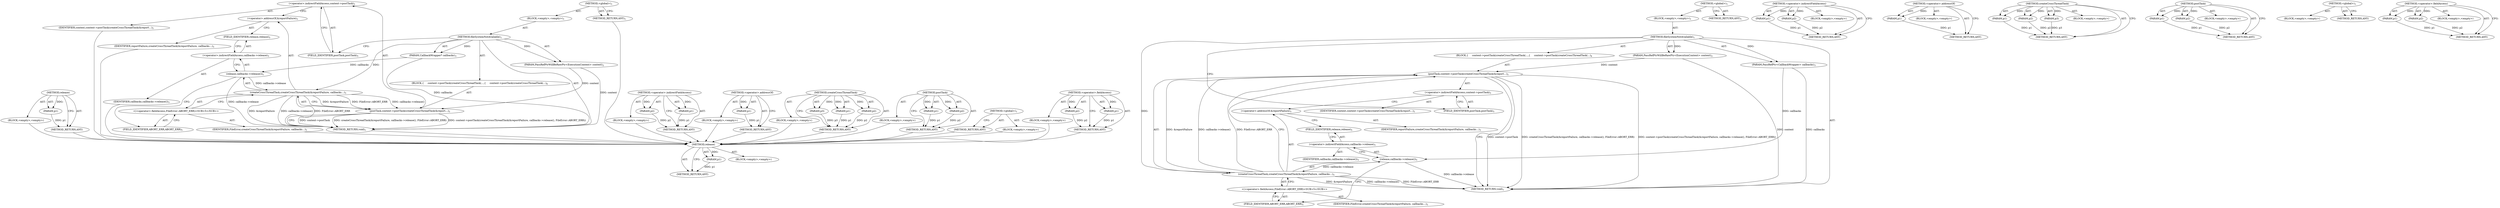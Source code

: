 digraph "&lt;operator&gt;.fieldAccess" {
vulnerable_67 [label=<(METHOD,release)>];
vulnerable_68 [label=<(PARAM,p1)>];
vulnerable_69 [label=<(BLOCK,&lt;empty&gt;,&lt;empty&gt;)>];
vulnerable_70 [label=<(METHOD_RETURN,ANY)>];
vulnerable_6 [label=<(METHOD,&lt;global&gt;)<SUB>1</SUB>>];
vulnerable_7 [label=<(BLOCK,&lt;empty&gt;,&lt;empty&gt;)<SUB>1</SUB>>];
vulnerable_8 [label=<(METHOD,fileSystemNotAvailable)<SUB>1</SUB>>];
vulnerable_9 [label=<(PARAM,PassRefPtrWillBeRawPtr&lt;ExecutionContext&gt; context)<SUB>2</SUB>>];
vulnerable_10 [label=<(PARAM,PassRefPtr&lt;CallbackWrapper&gt; callbacks)<SUB>3</SUB>>];
vulnerable_11 [label=<(BLOCK,{
     context-&gt;postTask(createCrossThreadTask(...,{
     context-&gt;postTask(createCrossThreadTask(...)<SUB>4</SUB>>];
vulnerable_12 [label=<(postTask,context-&gt;postTask(createCrossThreadTask(&amp;report...)<SUB>5</SUB>>];
vulnerable_13 [label=<(&lt;operator&gt;.indirectFieldAccess,context-&gt;postTask)<SUB>5</SUB>>];
vulnerable_14 [label=<(IDENTIFIER,context,context-&gt;postTask(createCrossThreadTask(&amp;report...)<SUB>5</SUB>>];
vulnerable_15 [label=<(FIELD_IDENTIFIER,postTask,postTask)<SUB>5</SUB>>];
vulnerable_16 [label=<(createCrossThreadTask,createCrossThreadTask(&amp;reportFailure, callbacks...)<SUB>5</SUB>>];
vulnerable_17 [label=<(&lt;operator&gt;.addressOf,&amp;reportFailure)<SUB>5</SUB>>];
vulnerable_18 [label=<(IDENTIFIER,reportFailure,createCrossThreadTask(&amp;reportFailure, callbacks...)<SUB>5</SUB>>];
vulnerable_19 [label=<(release,callbacks-&gt;release())<SUB>5</SUB>>];
vulnerable_20 [label=<(&lt;operator&gt;.indirectFieldAccess,callbacks-&gt;release)<SUB>5</SUB>>];
vulnerable_21 [label=<(IDENTIFIER,callbacks,callbacks-&gt;release())<SUB>5</SUB>>];
vulnerable_22 [label=<(FIELD_IDENTIFIER,release,release)<SUB>5</SUB>>];
vulnerable_23 [label="<(&lt;operator&gt;.fieldAccess,FileError::ABORT_ERR)<SUB>5</SUB>>"];
vulnerable_24 [label=<(IDENTIFIER,FileError,createCrossThreadTask(&amp;reportFailure, callbacks...)<SUB>5</SUB>>];
vulnerable_25 [label=<(FIELD_IDENTIFIER,ABORT_ERR,ABORT_ERR)<SUB>5</SUB>>];
vulnerable_26 [label=<(METHOD_RETURN,void)<SUB>1</SUB>>];
vulnerable_28 [label=<(METHOD_RETURN,ANY)<SUB>1</SUB>>];
vulnerable_52 [label=<(METHOD,&lt;operator&gt;.indirectFieldAccess)>];
vulnerable_53 [label=<(PARAM,p1)>];
vulnerable_54 [label=<(PARAM,p2)>];
vulnerable_55 [label=<(BLOCK,&lt;empty&gt;,&lt;empty&gt;)>];
vulnerable_56 [label=<(METHOD_RETURN,ANY)>];
vulnerable_63 [label=<(METHOD,&lt;operator&gt;.addressOf)>];
vulnerable_64 [label=<(PARAM,p1)>];
vulnerable_65 [label=<(BLOCK,&lt;empty&gt;,&lt;empty&gt;)>];
vulnerable_66 [label=<(METHOD_RETURN,ANY)>];
vulnerable_57 [label=<(METHOD,createCrossThreadTask)>];
vulnerable_58 [label=<(PARAM,p1)>];
vulnerable_59 [label=<(PARAM,p2)>];
vulnerable_60 [label=<(PARAM,p3)>];
vulnerable_61 [label=<(BLOCK,&lt;empty&gt;,&lt;empty&gt;)>];
vulnerable_62 [label=<(METHOD_RETURN,ANY)>];
vulnerable_47 [label=<(METHOD,postTask)>];
vulnerable_48 [label=<(PARAM,p1)>];
vulnerable_49 [label=<(PARAM,p2)>];
vulnerable_50 [label=<(BLOCK,&lt;empty&gt;,&lt;empty&gt;)>];
vulnerable_51 [label=<(METHOD_RETURN,ANY)>];
vulnerable_41 [label=<(METHOD,&lt;global&gt;)<SUB>1</SUB>>];
vulnerable_42 [label=<(BLOCK,&lt;empty&gt;,&lt;empty&gt;)>];
vulnerable_43 [label=<(METHOD_RETURN,ANY)>];
vulnerable_71 [label=<(METHOD,&lt;operator&gt;.fieldAccess)>];
vulnerable_72 [label=<(PARAM,p1)>];
vulnerable_73 [label=<(PARAM,p2)>];
vulnerable_74 [label=<(BLOCK,&lt;empty&gt;,&lt;empty&gt;)>];
vulnerable_75 [label=<(METHOD_RETURN,ANY)>];
fixed_67 [label=<(METHOD,release)>];
fixed_68 [label=<(PARAM,p1)>];
fixed_69 [label=<(BLOCK,&lt;empty&gt;,&lt;empty&gt;)>];
fixed_70 [label=<(METHOD_RETURN,ANY)>];
fixed_6 [label=<(METHOD,&lt;global&gt;)<SUB>1</SUB>>];
fixed_7 [label=<(BLOCK,&lt;empty&gt;,&lt;empty&gt;)<SUB>1</SUB>>];
fixed_8 [label=<(METHOD,fileSystemNotAvailable)<SUB>1</SUB>>];
fixed_9 [label=<(PARAM,PassRefPtrWillBeRawPtr&lt;ExecutionContext&gt; context)<SUB>2</SUB>>];
fixed_10 [label=<(PARAM,CallbackWrapper* callbacks)<SUB>3</SUB>>];
fixed_11 [label=<(BLOCK,{
     context-&gt;postTask(createCrossThreadTask(...,{
     context-&gt;postTask(createCrossThreadTask(...)<SUB>4</SUB>>];
fixed_12 [label=<(postTask,context-&gt;postTask(createCrossThreadTask(&amp;report...)<SUB>5</SUB>>];
fixed_13 [label=<(&lt;operator&gt;.indirectFieldAccess,context-&gt;postTask)<SUB>5</SUB>>];
fixed_14 [label=<(IDENTIFIER,context,context-&gt;postTask(createCrossThreadTask(&amp;report...)<SUB>5</SUB>>];
fixed_15 [label=<(FIELD_IDENTIFIER,postTask,postTask)<SUB>5</SUB>>];
fixed_16 [label=<(createCrossThreadTask,createCrossThreadTask(&amp;reportFailure, callbacks...)<SUB>5</SUB>>];
fixed_17 [label=<(&lt;operator&gt;.addressOf,&amp;reportFailure)<SUB>5</SUB>>];
fixed_18 [label=<(IDENTIFIER,reportFailure,createCrossThreadTask(&amp;reportFailure, callbacks...)<SUB>5</SUB>>];
fixed_19 [label=<(release,callbacks-&gt;release())<SUB>5</SUB>>];
fixed_20 [label=<(&lt;operator&gt;.indirectFieldAccess,callbacks-&gt;release)<SUB>5</SUB>>];
fixed_21 [label=<(IDENTIFIER,callbacks,callbacks-&gt;release())<SUB>5</SUB>>];
fixed_22 [label=<(FIELD_IDENTIFIER,release,release)<SUB>5</SUB>>];
fixed_23 [label="<(&lt;operator&gt;.fieldAccess,FileError::ABORT_ERR)<SUB>5</SUB>>"];
fixed_24 [label=<(IDENTIFIER,FileError,createCrossThreadTask(&amp;reportFailure, callbacks...)<SUB>5</SUB>>];
fixed_25 [label=<(FIELD_IDENTIFIER,ABORT_ERR,ABORT_ERR)<SUB>5</SUB>>];
fixed_26 [label=<(METHOD_RETURN,void)<SUB>1</SUB>>];
fixed_28 [label=<(METHOD_RETURN,ANY)<SUB>1</SUB>>];
fixed_52 [label=<(METHOD,&lt;operator&gt;.indirectFieldAccess)>];
fixed_53 [label=<(PARAM,p1)>];
fixed_54 [label=<(PARAM,p2)>];
fixed_55 [label=<(BLOCK,&lt;empty&gt;,&lt;empty&gt;)>];
fixed_56 [label=<(METHOD_RETURN,ANY)>];
fixed_63 [label=<(METHOD,&lt;operator&gt;.addressOf)>];
fixed_64 [label=<(PARAM,p1)>];
fixed_65 [label=<(BLOCK,&lt;empty&gt;,&lt;empty&gt;)>];
fixed_66 [label=<(METHOD_RETURN,ANY)>];
fixed_57 [label=<(METHOD,createCrossThreadTask)>];
fixed_58 [label=<(PARAM,p1)>];
fixed_59 [label=<(PARAM,p2)>];
fixed_60 [label=<(PARAM,p3)>];
fixed_61 [label=<(BLOCK,&lt;empty&gt;,&lt;empty&gt;)>];
fixed_62 [label=<(METHOD_RETURN,ANY)>];
fixed_47 [label=<(METHOD,postTask)>];
fixed_48 [label=<(PARAM,p1)>];
fixed_49 [label=<(PARAM,p2)>];
fixed_50 [label=<(BLOCK,&lt;empty&gt;,&lt;empty&gt;)>];
fixed_51 [label=<(METHOD_RETURN,ANY)>];
fixed_41 [label=<(METHOD,&lt;global&gt;)<SUB>1</SUB>>];
fixed_42 [label=<(BLOCK,&lt;empty&gt;,&lt;empty&gt;)>];
fixed_43 [label=<(METHOD_RETURN,ANY)>];
fixed_71 [label=<(METHOD,&lt;operator&gt;.fieldAccess)>];
fixed_72 [label=<(PARAM,p1)>];
fixed_73 [label=<(PARAM,p2)>];
fixed_74 [label=<(BLOCK,&lt;empty&gt;,&lt;empty&gt;)>];
fixed_75 [label=<(METHOD_RETURN,ANY)>];
vulnerable_67 -> vulnerable_68  [key=0, label="AST: "];
vulnerable_67 -> vulnerable_68  [key=1, label="DDG: "];
vulnerable_67 -> vulnerable_69  [key=0, label="AST: "];
vulnerable_67 -> vulnerable_70  [key=0, label="AST: "];
vulnerable_67 -> vulnerable_70  [key=1, label="CFG: "];
vulnerable_68 -> vulnerable_70  [key=0, label="DDG: p1"];
vulnerable_6 -> vulnerable_7  [key=0, label="AST: "];
vulnerable_6 -> vulnerable_28  [key=0, label="AST: "];
vulnerable_6 -> vulnerable_28  [key=1, label="CFG: "];
vulnerable_7 -> vulnerable_8  [key=0, label="AST: "];
vulnerable_8 -> vulnerable_9  [key=0, label="AST: "];
vulnerable_8 -> vulnerable_9  [key=1, label="DDG: "];
vulnerable_8 -> vulnerable_10  [key=0, label="AST: "];
vulnerable_8 -> vulnerable_10  [key=1, label="DDG: "];
vulnerable_8 -> vulnerable_11  [key=0, label="AST: "];
vulnerable_8 -> vulnerable_26  [key=0, label="AST: "];
vulnerable_8 -> vulnerable_15  [key=0, label="CFG: "];
vulnerable_8 -> vulnerable_16  [key=0, label="DDG: "];
vulnerable_9 -> vulnerable_26  [key=0, label="DDG: context"];
vulnerable_9 -> vulnerable_12  [key=0, label="DDG: context"];
vulnerable_10 -> vulnerable_26  [key=0, label="DDG: callbacks"];
vulnerable_10 -> vulnerable_19  [key=0, label="DDG: callbacks"];
vulnerable_11 -> vulnerable_12  [key=0, label="AST: "];
vulnerable_12 -> vulnerable_13  [key=0, label="AST: "];
vulnerable_12 -> vulnerable_16  [key=0, label="AST: "];
vulnerable_12 -> vulnerable_26  [key=0, label="CFG: "];
vulnerable_12 -> vulnerable_26  [key=1, label="DDG: context-&gt;postTask"];
vulnerable_12 -> vulnerable_26  [key=2, label="DDG: createCrossThreadTask(&amp;reportFailure, callbacks-&gt;release(), FileError::ABORT_ERR)"];
vulnerable_12 -> vulnerable_26  [key=3, label="DDG: context-&gt;postTask(createCrossThreadTask(&amp;reportFailure, callbacks-&gt;release(), FileError::ABORT_ERR))"];
vulnerable_13 -> vulnerable_14  [key=0, label="AST: "];
vulnerable_13 -> vulnerable_15  [key=0, label="AST: "];
vulnerable_13 -> vulnerable_17  [key=0, label="CFG: "];
vulnerable_15 -> vulnerable_13  [key=0, label="CFG: "];
vulnerable_16 -> vulnerable_17  [key=0, label="AST: "];
vulnerable_16 -> vulnerable_19  [key=0, label="AST: "];
vulnerable_16 -> vulnerable_23  [key=0, label="AST: "];
vulnerable_16 -> vulnerable_12  [key=0, label="CFG: "];
vulnerable_16 -> vulnerable_12  [key=1, label="DDG: &amp;reportFailure"];
vulnerable_16 -> vulnerable_12  [key=2, label="DDG: callbacks-&gt;release()"];
vulnerable_16 -> vulnerable_12  [key=3, label="DDG: FileError::ABORT_ERR"];
vulnerable_16 -> vulnerable_26  [key=0, label="DDG: &amp;reportFailure"];
vulnerable_16 -> vulnerable_26  [key=1, label="DDG: callbacks-&gt;release()"];
vulnerable_16 -> vulnerable_26  [key=2, label="DDG: FileError::ABORT_ERR"];
vulnerable_17 -> vulnerable_18  [key=0, label="AST: "];
vulnerable_17 -> vulnerable_22  [key=0, label="CFG: "];
vulnerable_19 -> vulnerable_20  [key=0, label="AST: "];
vulnerable_19 -> vulnerable_25  [key=0, label="CFG: "];
vulnerable_19 -> vulnerable_26  [key=0, label="DDG: callbacks-&gt;release"];
vulnerable_19 -> vulnerable_16  [key=0, label="DDG: callbacks-&gt;release"];
vulnerable_20 -> vulnerable_21  [key=0, label="AST: "];
vulnerable_20 -> vulnerable_22  [key=0, label="AST: "];
vulnerable_20 -> vulnerable_19  [key=0, label="CFG: "];
vulnerable_22 -> vulnerable_20  [key=0, label="CFG: "];
vulnerable_23 -> vulnerable_24  [key=0, label="AST: "];
vulnerable_23 -> vulnerable_25  [key=0, label="AST: "];
vulnerable_23 -> vulnerable_16  [key=0, label="CFG: "];
vulnerable_25 -> vulnerable_23  [key=0, label="CFG: "];
vulnerable_52 -> vulnerable_53  [key=0, label="AST: "];
vulnerable_52 -> vulnerable_53  [key=1, label="DDG: "];
vulnerable_52 -> vulnerable_55  [key=0, label="AST: "];
vulnerable_52 -> vulnerable_54  [key=0, label="AST: "];
vulnerable_52 -> vulnerable_54  [key=1, label="DDG: "];
vulnerable_52 -> vulnerable_56  [key=0, label="AST: "];
vulnerable_52 -> vulnerable_56  [key=1, label="CFG: "];
vulnerable_53 -> vulnerable_56  [key=0, label="DDG: p1"];
vulnerable_54 -> vulnerable_56  [key=0, label="DDG: p2"];
vulnerable_63 -> vulnerable_64  [key=0, label="AST: "];
vulnerable_63 -> vulnerable_64  [key=1, label="DDG: "];
vulnerable_63 -> vulnerable_65  [key=0, label="AST: "];
vulnerable_63 -> vulnerable_66  [key=0, label="AST: "];
vulnerable_63 -> vulnerable_66  [key=1, label="CFG: "];
vulnerable_64 -> vulnerable_66  [key=0, label="DDG: p1"];
vulnerable_57 -> vulnerable_58  [key=0, label="AST: "];
vulnerable_57 -> vulnerable_58  [key=1, label="DDG: "];
vulnerable_57 -> vulnerable_61  [key=0, label="AST: "];
vulnerable_57 -> vulnerable_59  [key=0, label="AST: "];
vulnerable_57 -> vulnerable_59  [key=1, label="DDG: "];
vulnerable_57 -> vulnerable_62  [key=0, label="AST: "];
vulnerable_57 -> vulnerable_62  [key=1, label="CFG: "];
vulnerable_57 -> vulnerable_60  [key=0, label="AST: "];
vulnerable_57 -> vulnerable_60  [key=1, label="DDG: "];
vulnerable_58 -> vulnerable_62  [key=0, label="DDG: p1"];
vulnerable_59 -> vulnerable_62  [key=0, label="DDG: p2"];
vulnerable_60 -> vulnerable_62  [key=0, label="DDG: p3"];
vulnerable_47 -> vulnerable_48  [key=0, label="AST: "];
vulnerable_47 -> vulnerable_48  [key=1, label="DDG: "];
vulnerable_47 -> vulnerable_50  [key=0, label="AST: "];
vulnerable_47 -> vulnerable_49  [key=0, label="AST: "];
vulnerable_47 -> vulnerable_49  [key=1, label="DDG: "];
vulnerable_47 -> vulnerable_51  [key=0, label="AST: "];
vulnerable_47 -> vulnerable_51  [key=1, label="CFG: "];
vulnerable_48 -> vulnerable_51  [key=0, label="DDG: p1"];
vulnerable_49 -> vulnerable_51  [key=0, label="DDG: p2"];
vulnerable_41 -> vulnerable_42  [key=0, label="AST: "];
vulnerable_41 -> vulnerable_43  [key=0, label="AST: "];
vulnerable_41 -> vulnerable_43  [key=1, label="CFG: "];
vulnerable_71 -> vulnerable_72  [key=0, label="AST: "];
vulnerable_71 -> vulnerable_72  [key=1, label="DDG: "];
vulnerable_71 -> vulnerable_74  [key=0, label="AST: "];
vulnerable_71 -> vulnerable_73  [key=0, label="AST: "];
vulnerable_71 -> vulnerable_73  [key=1, label="DDG: "];
vulnerable_71 -> vulnerable_75  [key=0, label="AST: "];
vulnerable_71 -> vulnerable_75  [key=1, label="CFG: "];
vulnerable_72 -> vulnerable_75  [key=0, label="DDG: p1"];
vulnerable_73 -> vulnerable_75  [key=0, label="DDG: p2"];
fixed_67 -> fixed_68  [key=0, label="AST: "];
fixed_67 -> fixed_68  [key=1, label="DDG: "];
fixed_67 -> fixed_69  [key=0, label="AST: "];
fixed_67 -> fixed_70  [key=0, label="AST: "];
fixed_67 -> fixed_70  [key=1, label="CFG: "];
fixed_68 -> fixed_70  [key=0, label="DDG: p1"];
fixed_69 -> vulnerable_67  [key=0];
fixed_70 -> vulnerable_67  [key=0];
fixed_6 -> fixed_7  [key=0, label="AST: "];
fixed_6 -> fixed_28  [key=0, label="AST: "];
fixed_6 -> fixed_28  [key=1, label="CFG: "];
fixed_7 -> fixed_8  [key=0, label="AST: "];
fixed_8 -> fixed_9  [key=0, label="AST: "];
fixed_8 -> fixed_9  [key=1, label="DDG: "];
fixed_8 -> fixed_10  [key=0, label="AST: "];
fixed_8 -> fixed_10  [key=1, label="DDG: "];
fixed_8 -> fixed_11  [key=0, label="AST: "];
fixed_8 -> fixed_26  [key=0, label="AST: "];
fixed_8 -> fixed_15  [key=0, label="CFG: "];
fixed_8 -> fixed_16  [key=0, label="DDG: "];
fixed_9 -> fixed_26  [key=0, label="DDG: context"];
fixed_9 -> fixed_12  [key=0, label="DDG: context"];
fixed_10 -> fixed_26  [key=0, label="DDG: callbacks"];
fixed_10 -> fixed_19  [key=0, label="DDG: callbacks"];
fixed_11 -> fixed_12  [key=0, label="AST: "];
fixed_12 -> fixed_13  [key=0, label="AST: "];
fixed_12 -> fixed_16  [key=0, label="AST: "];
fixed_12 -> fixed_26  [key=0, label="CFG: "];
fixed_12 -> fixed_26  [key=1, label="DDG: context-&gt;postTask"];
fixed_12 -> fixed_26  [key=2, label="DDG: createCrossThreadTask(&amp;reportFailure, callbacks-&gt;release(), FileError::ABORT_ERR)"];
fixed_12 -> fixed_26  [key=3, label="DDG: context-&gt;postTask(createCrossThreadTask(&amp;reportFailure, callbacks-&gt;release(), FileError::ABORT_ERR))"];
fixed_13 -> fixed_14  [key=0, label="AST: "];
fixed_13 -> fixed_15  [key=0, label="AST: "];
fixed_13 -> fixed_17  [key=0, label="CFG: "];
fixed_14 -> vulnerable_67  [key=0];
fixed_15 -> fixed_13  [key=0, label="CFG: "];
fixed_16 -> fixed_17  [key=0, label="AST: "];
fixed_16 -> fixed_19  [key=0, label="AST: "];
fixed_16 -> fixed_23  [key=0, label="AST: "];
fixed_16 -> fixed_12  [key=0, label="CFG: "];
fixed_16 -> fixed_12  [key=1, label="DDG: &amp;reportFailure"];
fixed_16 -> fixed_12  [key=2, label="DDG: callbacks-&gt;release()"];
fixed_16 -> fixed_12  [key=3, label="DDG: FileError::ABORT_ERR"];
fixed_16 -> fixed_26  [key=0, label="DDG: &amp;reportFailure"];
fixed_16 -> fixed_26  [key=1, label="DDG: callbacks-&gt;release()"];
fixed_16 -> fixed_26  [key=2, label="DDG: FileError::ABORT_ERR"];
fixed_17 -> fixed_18  [key=0, label="AST: "];
fixed_17 -> fixed_22  [key=0, label="CFG: "];
fixed_18 -> vulnerable_67  [key=0];
fixed_19 -> fixed_20  [key=0, label="AST: "];
fixed_19 -> fixed_25  [key=0, label="CFG: "];
fixed_19 -> fixed_26  [key=0, label="DDG: callbacks-&gt;release"];
fixed_19 -> fixed_16  [key=0, label="DDG: callbacks-&gt;release"];
fixed_20 -> fixed_21  [key=0, label="AST: "];
fixed_20 -> fixed_22  [key=0, label="AST: "];
fixed_20 -> fixed_19  [key=0, label="CFG: "];
fixed_21 -> vulnerable_67  [key=0];
fixed_22 -> fixed_20  [key=0, label="CFG: "];
fixed_23 -> fixed_24  [key=0, label="AST: "];
fixed_23 -> fixed_25  [key=0, label="AST: "];
fixed_23 -> fixed_16  [key=0, label="CFG: "];
fixed_24 -> vulnerable_67  [key=0];
fixed_25 -> fixed_23  [key=0, label="CFG: "];
fixed_26 -> vulnerable_67  [key=0];
fixed_28 -> vulnerable_67  [key=0];
fixed_52 -> fixed_53  [key=0, label="AST: "];
fixed_52 -> fixed_53  [key=1, label="DDG: "];
fixed_52 -> fixed_55  [key=0, label="AST: "];
fixed_52 -> fixed_54  [key=0, label="AST: "];
fixed_52 -> fixed_54  [key=1, label="DDG: "];
fixed_52 -> fixed_56  [key=0, label="AST: "];
fixed_52 -> fixed_56  [key=1, label="CFG: "];
fixed_53 -> fixed_56  [key=0, label="DDG: p1"];
fixed_54 -> fixed_56  [key=0, label="DDG: p2"];
fixed_55 -> vulnerable_67  [key=0];
fixed_56 -> vulnerable_67  [key=0];
fixed_63 -> fixed_64  [key=0, label="AST: "];
fixed_63 -> fixed_64  [key=1, label="DDG: "];
fixed_63 -> fixed_65  [key=0, label="AST: "];
fixed_63 -> fixed_66  [key=0, label="AST: "];
fixed_63 -> fixed_66  [key=1, label="CFG: "];
fixed_64 -> fixed_66  [key=0, label="DDG: p1"];
fixed_65 -> vulnerable_67  [key=0];
fixed_66 -> vulnerable_67  [key=0];
fixed_57 -> fixed_58  [key=0, label="AST: "];
fixed_57 -> fixed_58  [key=1, label="DDG: "];
fixed_57 -> fixed_61  [key=0, label="AST: "];
fixed_57 -> fixed_59  [key=0, label="AST: "];
fixed_57 -> fixed_59  [key=1, label="DDG: "];
fixed_57 -> fixed_62  [key=0, label="AST: "];
fixed_57 -> fixed_62  [key=1, label="CFG: "];
fixed_57 -> fixed_60  [key=0, label="AST: "];
fixed_57 -> fixed_60  [key=1, label="DDG: "];
fixed_58 -> fixed_62  [key=0, label="DDG: p1"];
fixed_59 -> fixed_62  [key=0, label="DDG: p2"];
fixed_60 -> fixed_62  [key=0, label="DDG: p3"];
fixed_61 -> vulnerable_67  [key=0];
fixed_62 -> vulnerable_67  [key=0];
fixed_47 -> fixed_48  [key=0, label="AST: "];
fixed_47 -> fixed_48  [key=1, label="DDG: "];
fixed_47 -> fixed_50  [key=0, label="AST: "];
fixed_47 -> fixed_49  [key=0, label="AST: "];
fixed_47 -> fixed_49  [key=1, label="DDG: "];
fixed_47 -> fixed_51  [key=0, label="AST: "];
fixed_47 -> fixed_51  [key=1, label="CFG: "];
fixed_48 -> fixed_51  [key=0, label="DDG: p1"];
fixed_49 -> fixed_51  [key=0, label="DDG: p2"];
fixed_50 -> vulnerable_67  [key=0];
fixed_51 -> vulnerable_67  [key=0];
fixed_41 -> fixed_42  [key=0, label="AST: "];
fixed_41 -> fixed_43  [key=0, label="AST: "];
fixed_41 -> fixed_43  [key=1, label="CFG: "];
fixed_42 -> vulnerable_67  [key=0];
fixed_43 -> vulnerable_67  [key=0];
fixed_71 -> fixed_72  [key=0, label="AST: "];
fixed_71 -> fixed_72  [key=1, label="DDG: "];
fixed_71 -> fixed_74  [key=0, label="AST: "];
fixed_71 -> fixed_73  [key=0, label="AST: "];
fixed_71 -> fixed_73  [key=1, label="DDG: "];
fixed_71 -> fixed_75  [key=0, label="AST: "];
fixed_71 -> fixed_75  [key=1, label="CFG: "];
fixed_72 -> fixed_75  [key=0, label="DDG: p1"];
fixed_73 -> fixed_75  [key=0, label="DDG: p2"];
fixed_74 -> vulnerable_67  [key=0];
fixed_75 -> vulnerable_67  [key=0];
}
